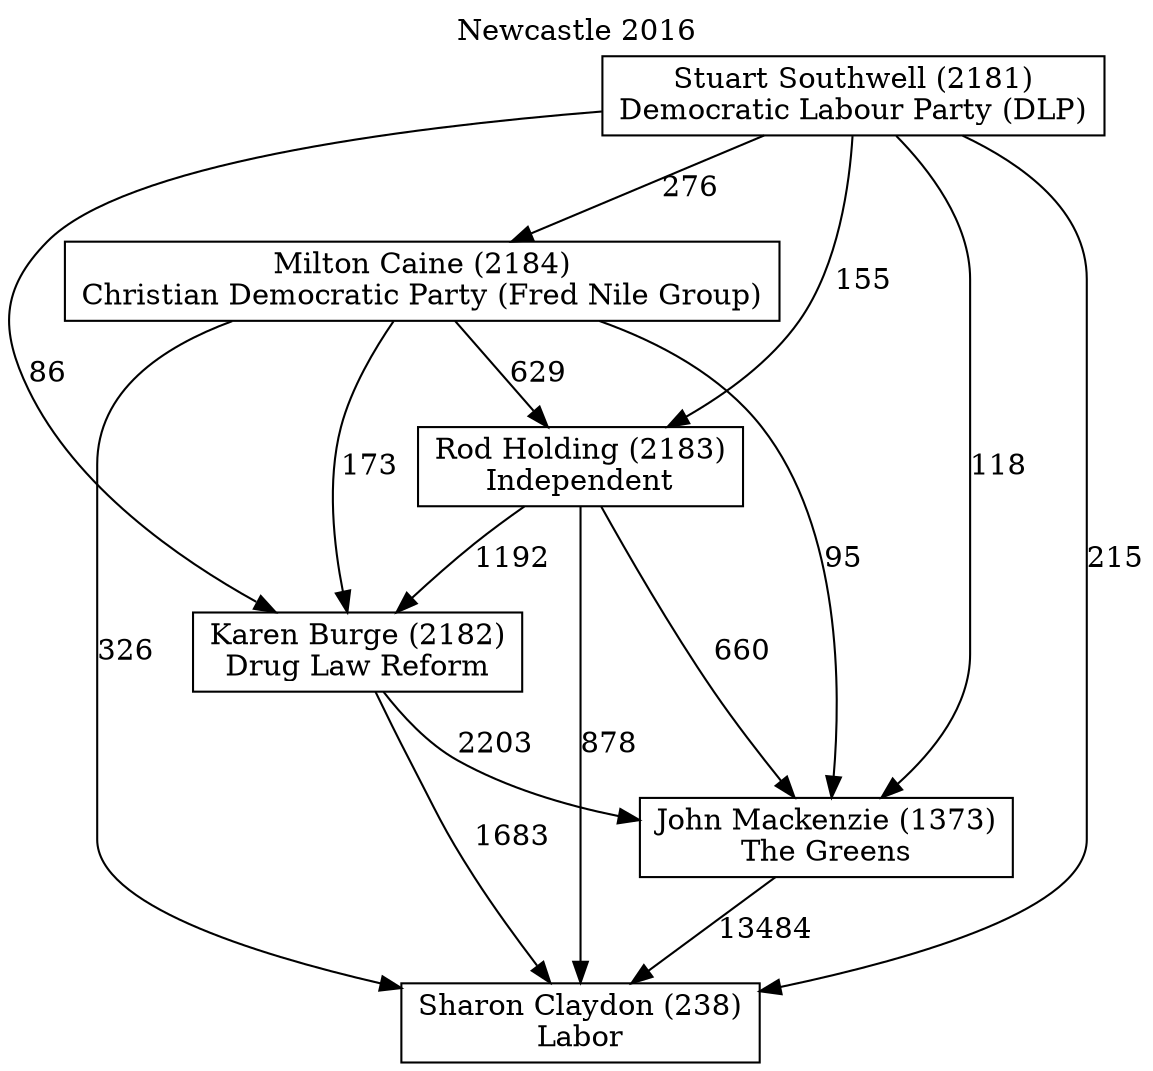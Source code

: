 // House preference flow
digraph "Sharon Claydon (238)_Newcastle_2016" {
	graph [label="Newcastle 2016" labelloc=t mclimit=10]
	node [shape=box]
	"John Mackenzie (1373)" [label="John Mackenzie (1373)
The Greens"]
	"Karen Burge (2182)" [label="Karen Burge (2182)
Drug Law Reform"]
	"Milton Caine (2184)" [label="Milton Caine (2184)
Christian Democratic Party (Fred Nile Group)"]
	"Rod Holding (2183)" [label="Rod Holding (2183)
Independent"]
	"Sharon Claydon (238)" [label="Sharon Claydon (238)
Labor"]
	"Stuart Southwell (2181)" [label="Stuart Southwell (2181)
Democratic Labour Party (DLP)"]
	"John Mackenzie (1373)" -> "Sharon Claydon (238)" [label=13484]
	"Karen Burge (2182)" -> "John Mackenzie (1373)" [label=2203]
	"Karen Burge (2182)" -> "Sharon Claydon (238)" [label=1683]
	"Milton Caine (2184)" -> "John Mackenzie (1373)" [label=95]
	"Milton Caine (2184)" -> "Karen Burge (2182)" [label=173]
	"Milton Caine (2184)" -> "Rod Holding (2183)" [label=629]
	"Milton Caine (2184)" -> "Sharon Claydon (238)" [label=326]
	"Rod Holding (2183)" -> "John Mackenzie (1373)" [label=660]
	"Rod Holding (2183)" -> "Karen Burge (2182)" [label=1192]
	"Rod Holding (2183)" -> "Sharon Claydon (238)" [label=878]
	"Stuart Southwell (2181)" -> "John Mackenzie (1373)" [label=118]
	"Stuart Southwell (2181)" -> "Karen Burge (2182)" [label=86]
	"Stuart Southwell (2181)" -> "Milton Caine (2184)" [label=276]
	"Stuart Southwell (2181)" -> "Rod Holding (2183)" [label=155]
	"Stuart Southwell (2181)" -> "Sharon Claydon (238)" [label=215]
}
